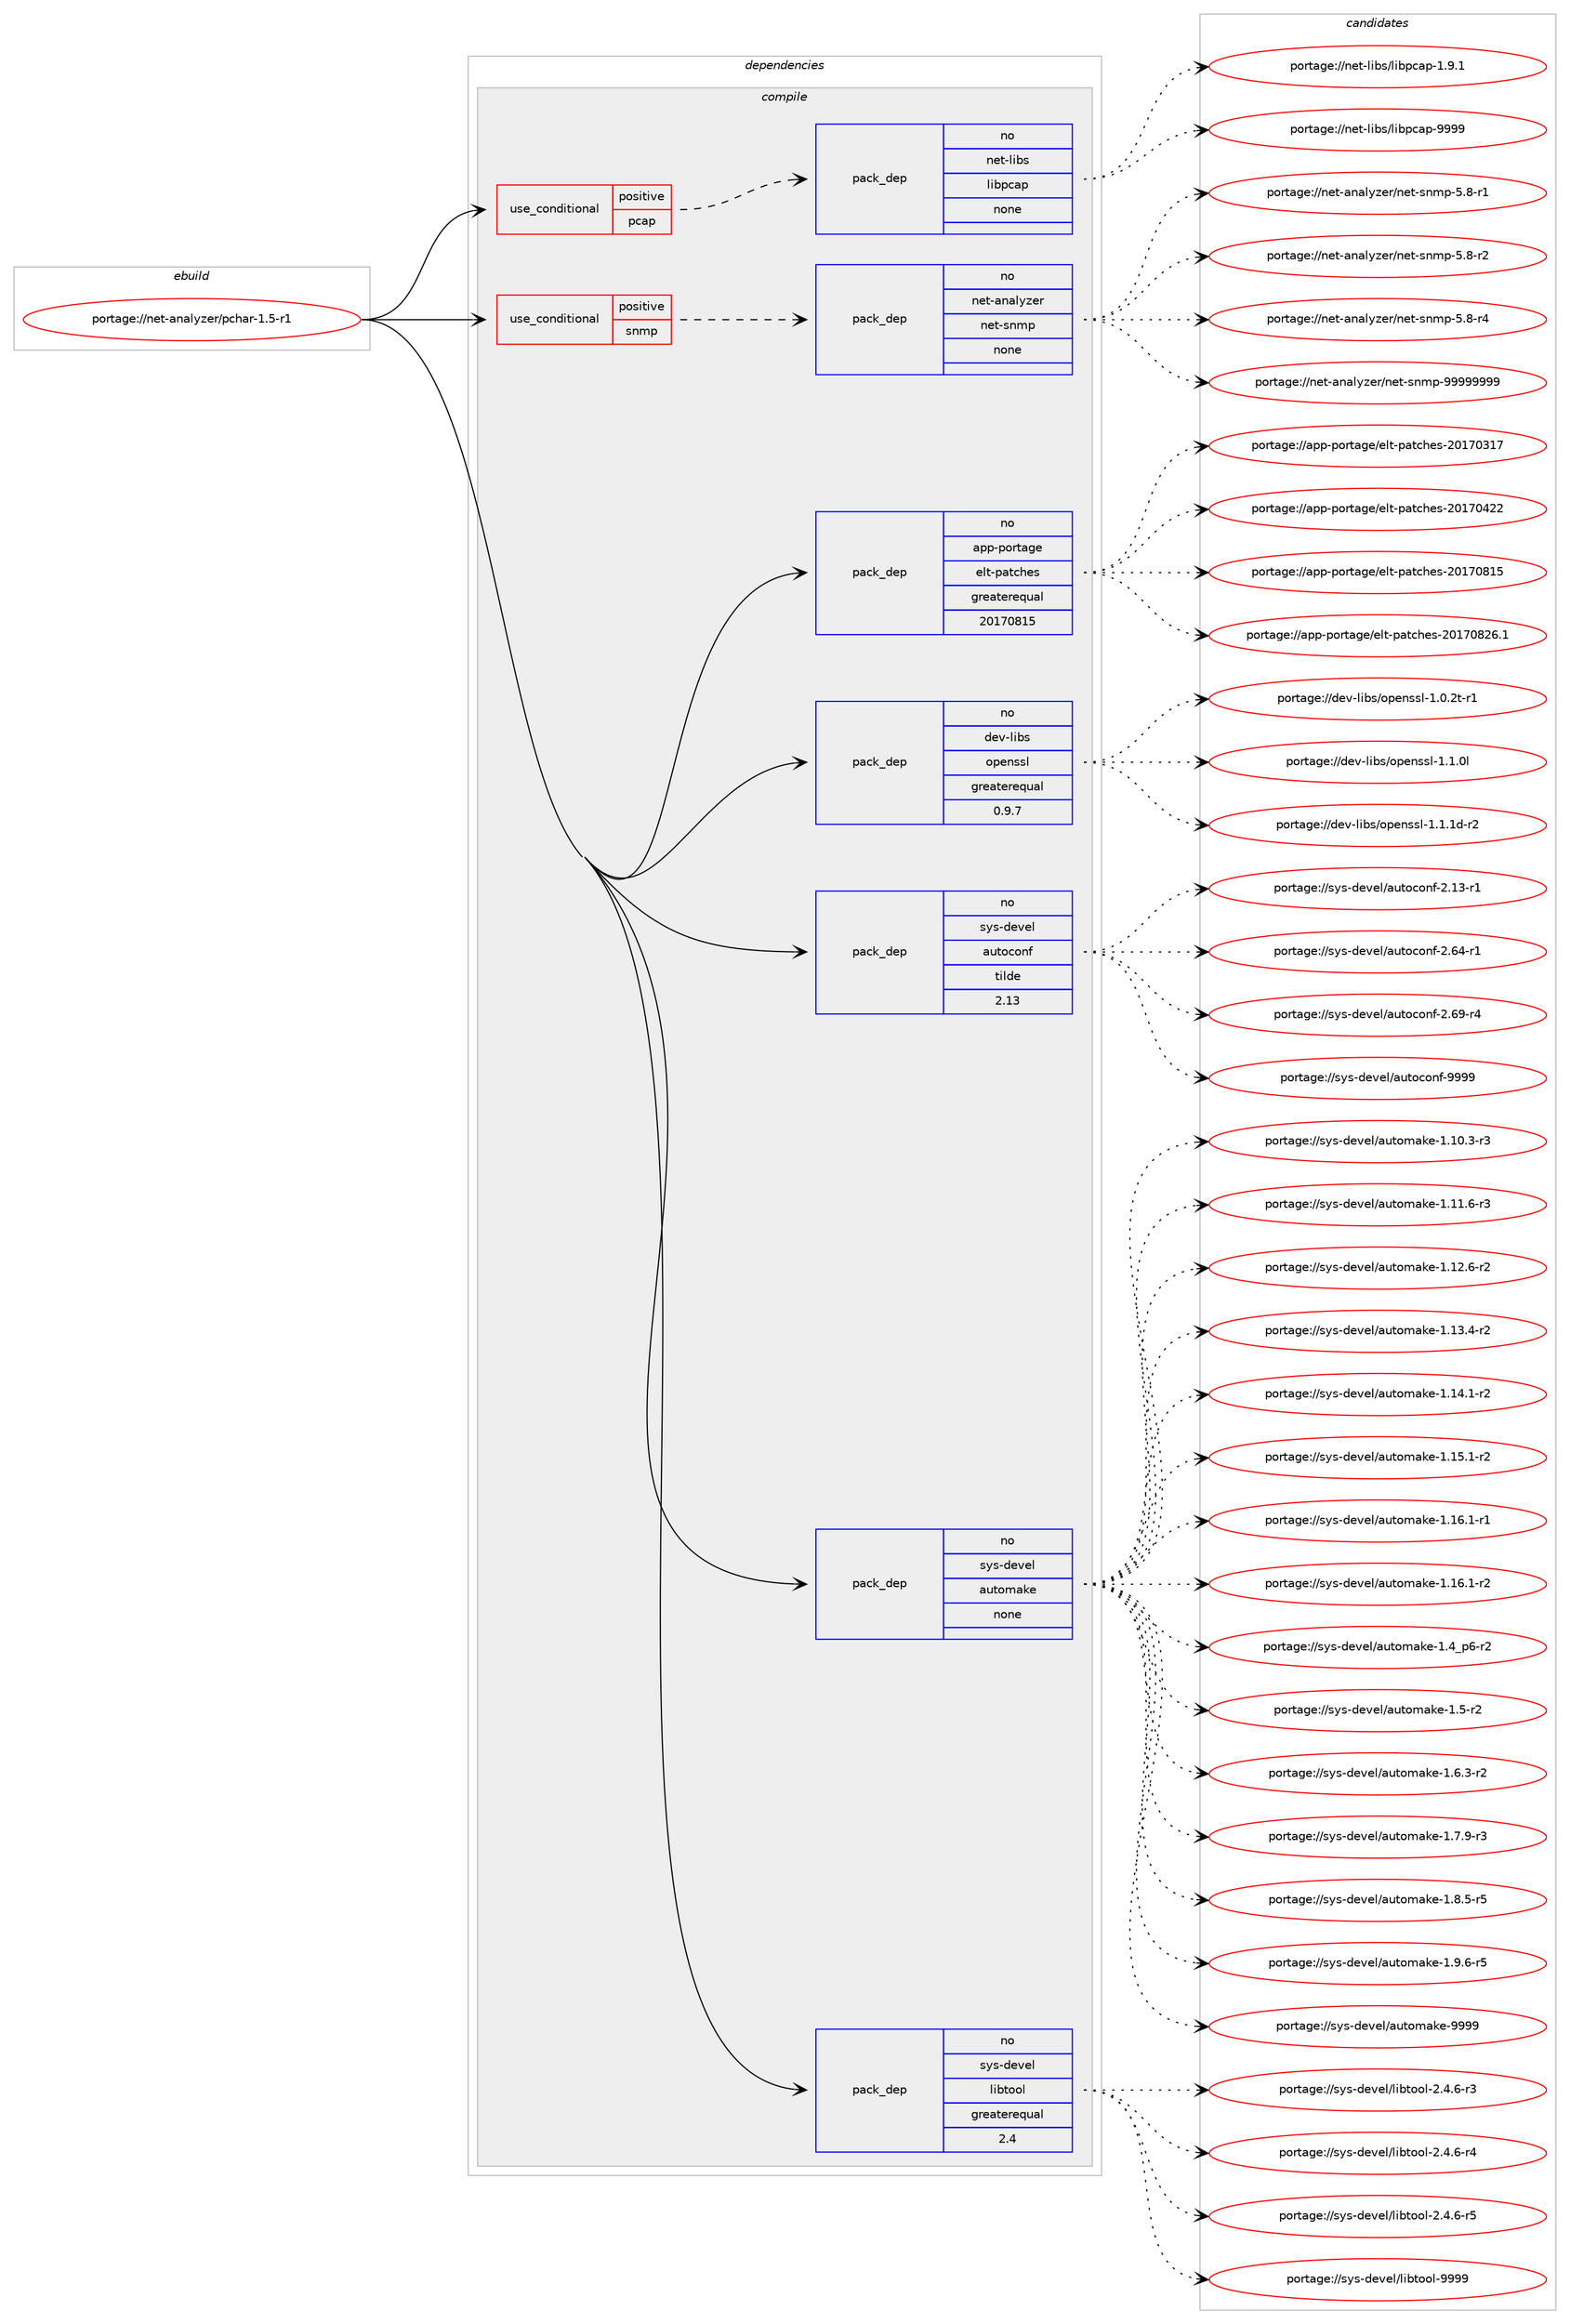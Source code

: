 digraph prolog {

# *************
# Graph options
# *************

newrank=true;
concentrate=true;
compound=true;
graph [rankdir=LR,fontname=Helvetica,fontsize=10,ranksep=1.5];#, ranksep=2.5, nodesep=0.2];
edge  [arrowhead=vee];
node  [fontname=Helvetica,fontsize=10];

# **********
# The ebuild
# **********

subgraph cluster_leftcol {
color=gray;
rank=same;
label=<<i>ebuild</i>>;
id [label="portage://net-analyzer/pchar-1.5-r1", color=red, width=4, href="../net-analyzer/pchar-1.5-r1.svg"];
}

# ****************
# The dependencies
# ****************

subgraph cluster_midcol {
color=gray;
label=<<i>dependencies</i>>;
subgraph cluster_compile {
fillcolor="#eeeeee";
style=filled;
label=<<i>compile</i>>;
subgraph cond86760 {
dependency348081 [label=<<TABLE BORDER="0" CELLBORDER="1" CELLSPACING="0" CELLPADDING="4"><TR><TD ROWSPAN="3" CELLPADDING="10">use_conditional</TD></TR><TR><TD>positive</TD></TR><TR><TD>pcap</TD></TR></TABLE>>, shape=none, color=red];
subgraph pack255593 {
dependency348082 [label=<<TABLE BORDER="0" CELLBORDER="1" CELLSPACING="0" CELLPADDING="4" WIDTH="220"><TR><TD ROWSPAN="6" CELLPADDING="30">pack_dep</TD></TR><TR><TD WIDTH="110">no</TD></TR><TR><TD>net-libs</TD></TR><TR><TD>libpcap</TD></TR><TR><TD>none</TD></TR><TR><TD></TD></TR></TABLE>>, shape=none, color=blue];
}
dependency348081:e -> dependency348082:w [weight=20,style="dashed",arrowhead="vee"];
}
id:e -> dependency348081:w [weight=20,style="solid",arrowhead="vee"];
subgraph cond86761 {
dependency348083 [label=<<TABLE BORDER="0" CELLBORDER="1" CELLSPACING="0" CELLPADDING="4"><TR><TD ROWSPAN="3" CELLPADDING="10">use_conditional</TD></TR><TR><TD>positive</TD></TR><TR><TD>snmp</TD></TR></TABLE>>, shape=none, color=red];
subgraph pack255594 {
dependency348084 [label=<<TABLE BORDER="0" CELLBORDER="1" CELLSPACING="0" CELLPADDING="4" WIDTH="220"><TR><TD ROWSPAN="6" CELLPADDING="30">pack_dep</TD></TR><TR><TD WIDTH="110">no</TD></TR><TR><TD>net-analyzer</TD></TR><TR><TD>net-snmp</TD></TR><TR><TD>none</TD></TR><TR><TD></TD></TR></TABLE>>, shape=none, color=blue];
}
dependency348083:e -> dependency348084:w [weight=20,style="dashed",arrowhead="vee"];
}
id:e -> dependency348083:w [weight=20,style="solid",arrowhead="vee"];
subgraph pack255595 {
dependency348085 [label=<<TABLE BORDER="0" CELLBORDER="1" CELLSPACING="0" CELLPADDING="4" WIDTH="220"><TR><TD ROWSPAN="6" CELLPADDING="30">pack_dep</TD></TR><TR><TD WIDTH="110">no</TD></TR><TR><TD>app-portage</TD></TR><TR><TD>elt-patches</TD></TR><TR><TD>greaterequal</TD></TR><TR><TD>20170815</TD></TR></TABLE>>, shape=none, color=blue];
}
id:e -> dependency348085:w [weight=20,style="solid",arrowhead="vee"];
subgraph pack255596 {
dependency348086 [label=<<TABLE BORDER="0" CELLBORDER="1" CELLSPACING="0" CELLPADDING="4" WIDTH="220"><TR><TD ROWSPAN="6" CELLPADDING="30">pack_dep</TD></TR><TR><TD WIDTH="110">no</TD></TR><TR><TD>dev-libs</TD></TR><TR><TD>openssl</TD></TR><TR><TD>greaterequal</TD></TR><TR><TD>0.9.7</TD></TR></TABLE>>, shape=none, color=blue];
}
id:e -> dependency348086:w [weight=20,style="solid",arrowhead="vee"];
subgraph pack255597 {
dependency348087 [label=<<TABLE BORDER="0" CELLBORDER="1" CELLSPACING="0" CELLPADDING="4" WIDTH="220"><TR><TD ROWSPAN="6" CELLPADDING="30">pack_dep</TD></TR><TR><TD WIDTH="110">no</TD></TR><TR><TD>sys-devel</TD></TR><TR><TD>autoconf</TD></TR><TR><TD>tilde</TD></TR><TR><TD>2.13</TD></TR></TABLE>>, shape=none, color=blue];
}
id:e -> dependency348087:w [weight=20,style="solid",arrowhead="vee"];
subgraph pack255598 {
dependency348088 [label=<<TABLE BORDER="0" CELLBORDER="1" CELLSPACING="0" CELLPADDING="4" WIDTH="220"><TR><TD ROWSPAN="6" CELLPADDING="30">pack_dep</TD></TR><TR><TD WIDTH="110">no</TD></TR><TR><TD>sys-devel</TD></TR><TR><TD>automake</TD></TR><TR><TD>none</TD></TR><TR><TD></TD></TR></TABLE>>, shape=none, color=blue];
}
id:e -> dependency348088:w [weight=20,style="solid",arrowhead="vee"];
subgraph pack255599 {
dependency348089 [label=<<TABLE BORDER="0" CELLBORDER="1" CELLSPACING="0" CELLPADDING="4" WIDTH="220"><TR><TD ROWSPAN="6" CELLPADDING="30">pack_dep</TD></TR><TR><TD WIDTH="110">no</TD></TR><TR><TD>sys-devel</TD></TR><TR><TD>libtool</TD></TR><TR><TD>greaterequal</TD></TR><TR><TD>2.4</TD></TR></TABLE>>, shape=none, color=blue];
}
id:e -> dependency348089:w [weight=20,style="solid",arrowhead="vee"];
}
subgraph cluster_compileandrun {
fillcolor="#eeeeee";
style=filled;
label=<<i>compile and run</i>>;
}
subgraph cluster_run {
fillcolor="#eeeeee";
style=filled;
label=<<i>run</i>>;
}
}

# **************
# The candidates
# **************

subgraph cluster_choices {
rank=same;
color=gray;
label=<<i>candidates</i>>;

subgraph choice255593 {
color=black;
nodesep=1;
choiceportage110101116451081059811547108105981129997112454946574649 [label="portage://net-libs/libpcap-1.9.1", color=red, width=4,href="../net-libs/libpcap-1.9.1.svg"];
choiceportage1101011164510810598115471081059811299971124557575757 [label="portage://net-libs/libpcap-9999", color=red, width=4,href="../net-libs/libpcap-9999.svg"];
dependency348082:e -> choiceportage110101116451081059811547108105981129997112454946574649:w [style=dotted,weight="100"];
dependency348082:e -> choiceportage1101011164510810598115471081059811299971124557575757:w [style=dotted,weight="100"];
}
subgraph choice255594 {
color=black;
nodesep=1;
choiceportage1101011164597110971081211221011144711010111645115110109112455346564511449 [label="portage://net-analyzer/net-snmp-5.8-r1", color=red, width=4,href="../net-analyzer/net-snmp-5.8-r1.svg"];
choiceportage1101011164597110971081211221011144711010111645115110109112455346564511450 [label="portage://net-analyzer/net-snmp-5.8-r2", color=red, width=4,href="../net-analyzer/net-snmp-5.8-r2.svg"];
choiceportage1101011164597110971081211221011144711010111645115110109112455346564511452 [label="portage://net-analyzer/net-snmp-5.8-r4", color=red, width=4,href="../net-analyzer/net-snmp-5.8-r4.svg"];
choiceportage1101011164597110971081211221011144711010111645115110109112455757575757575757 [label="portage://net-analyzer/net-snmp-99999999", color=red, width=4,href="../net-analyzer/net-snmp-99999999.svg"];
dependency348084:e -> choiceportage1101011164597110971081211221011144711010111645115110109112455346564511449:w [style=dotted,weight="100"];
dependency348084:e -> choiceportage1101011164597110971081211221011144711010111645115110109112455346564511450:w [style=dotted,weight="100"];
dependency348084:e -> choiceportage1101011164597110971081211221011144711010111645115110109112455346564511452:w [style=dotted,weight="100"];
dependency348084:e -> choiceportage1101011164597110971081211221011144711010111645115110109112455757575757575757:w [style=dotted,weight="100"];
}
subgraph choice255595 {
color=black;
nodesep=1;
choiceportage97112112451121111141169710310147101108116451129711699104101115455048495548514955 [label="portage://app-portage/elt-patches-20170317", color=red, width=4,href="../app-portage/elt-patches-20170317.svg"];
choiceportage97112112451121111141169710310147101108116451129711699104101115455048495548525050 [label="portage://app-portage/elt-patches-20170422", color=red, width=4,href="../app-portage/elt-patches-20170422.svg"];
choiceportage97112112451121111141169710310147101108116451129711699104101115455048495548564953 [label="portage://app-portage/elt-patches-20170815", color=red, width=4,href="../app-portage/elt-patches-20170815.svg"];
choiceportage971121124511211111411697103101471011081164511297116991041011154550484955485650544649 [label="portage://app-portage/elt-patches-20170826.1", color=red, width=4,href="../app-portage/elt-patches-20170826.1.svg"];
dependency348085:e -> choiceportage97112112451121111141169710310147101108116451129711699104101115455048495548514955:w [style=dotted,weight="100"];
dependency348085:e -> choiceportage97112112451121111141169710310147101108116451129711699104101115455048495548525050:w [style=dotted,weight="100"];
dependency348085:e -> choiceportage97112112451121111141169710310147101108116451129711699104101115455048495548564953:w [style=dotted,weight="100"];
dependency348085:e -> choiceportage971121124511211111411697103101471011081164511297116991041011154550484955485650544649:w [style=dotted,weight="100"];
}
subgraph choice255596 {
color=black;
nodesep=1;
choiceportage1001011184510810598115471111121011101151151084549464846501164511449 [label="portage://dev-libs/openssl-1.0.2t-r1", color=red, width=4,href="../dev-libs/openssl-1.0.2t-r1.svg"];
choiceportage100101118451081059811547111112101110115115108454946494648108 [label="portage://dev-libs/openssl-1.1.0l", color=red, width=4,href="../dev-libs/openssl-1.1.0l.svg"];
choiceportage1001011184510810598115471111121011101151151084549464946491004511450 [label="portage://dev-libs/openssl-1.1.1d-r2", color=red, width=4,href="../dev-libs/openssl-1.1.1d-r2.svg"];
dependency348086:e -> choiceportage1001011184510810598115471111121011101151151084549464846501164511449:w [style=dotted,weight="100"];
dependency348086:e -> choiceportage100101118451081059811547111112101110115115108454946494648108:w [style=dotted,weight="100"];
dependency348086:e -> choiceportage1001011184510810598115471111121011101151151084549464946491004511450:w [style=dotted,weight="100"];
}
subgraph choice255597 {
color=black;
nodesep=1;
choiceportage1151211154510010111810110847971171161119911111010245504649514511449 [label="portage://sys-devel/autoconf-2.13-r1", color=red, width=4,href="../sys-devel/autoconf-2.13-r1.svg"];
choiceportage1151211154510010111810110847971171161119911111010245504654524511449 [label="portage://sys-devel/autoconf-2.64-r1", color=red, width=4,href="../sys-devel/autoconf-2.64-r1.svg"];
choiceportage1151211154510010111810110847971171161119911111010245504654574511452 [label="portage://sys-devel/autoconf-2.69-r4", color=red, width=4,href="../sys-devel/autoconf-2.69-r4.svg"];
choiceportage115121115451001011181011084797117116111991111101024557575757 [label="portage://sys-devel/autoconf-9999", color=red, width=4,href="../sys-devel/autoconf-9999.svg"];
dependency348087:e -> choiceportage1151211154510010111810110847971171161119911111010245504649514511449:w [style=dotted,weight="100"];
dependency348087:e -> choiceportage1151211154510010111810110847971171161119911111010245504654524511449:w [style=dotted,weight="100"];
dependency348087:e -> choiceportage1151211154510010111810110847971171161119911111010245504654574511452:w [style=dotted,weight="100"];
dependency348087:e -> choiceportage115121115451001011181011084797117116111991111101024557575757:w [style=dotted,weight="100"];
}
subgraph choice255598 {
color=black;
nodesep=1;
choiceportage11512111545100101118101108479711711611110997107101454946494846514511451 [label="portage://sys-devel/automake-1.10.3-r3", color=red, width=4,href="../sys-devel/automake-1.10.3-r3.svg"];
choiceportage11512111545100101118101108479711711611110997107101454946494946544511451 [label="portage://sys-devel/automake-1.11.6-r3", color=red, width=4,href="../sys-devel/automake-1.11.6-r3.svg"];
choiceportage11512111545100101118101108479711711611110997107101454946495046544511450 [label="portage://sys-devel/automake-1.12.6-r2", color=red, width=4,href="../sys-devel/automake-1.12.6-r2.svg"];
choiceportage11512111545100101118101108479711711611110997107101454946495146524511450 [label="portage://sys-devel/automake-1.13.4-r2", color=red, width=4,href="../sys-devel/automake-1.13.4-r2.svg"];
choiceportage11512111545100101118101108479711711611110997107101454946495246494511450 [label="portage://sys-devel/automake-1.14.1-r2", color=red, width=4,href="../sys-devel/automake-1.14.1-r2.svg"];
choiceportage11512111545100101118101108479711711611110997107101454946495346494511450 [label="portage://sys-devel/automake-1.15.1-r2", color=red, width=4,href="../sys-devel/automake-1.15.1-r2.svg"];
choiceportage11512111545100101118101108479711711611110997107101454946495446494511449 [label="portage://sys-devel/automake-1.16.1-r1", color=red, width=4,href="../sys-devel/automake-1.16.1-r1.svg"];
choiceportage11512111545100101118101108479711711611110997107101454946495446494511450 [label="portage://sys-devel/automake-1.16.1-r2", color=red, width=4,href="../sys-devel/automake-1.16.1-r2.svg"];
choiceportage115121115451001011181011084797117116111109971071014549465295112544511450 [label="portage://sys-devel/automake-1.4_p6-r2", color=red, width=4,href="../sys-devel/automake-1.4_p6-r2.svg"];
choiceportage11512111545100101118101108479711711611110997107101454946534511450 [label="portage://sys-devel/automake-1.5-r2", color=red, width=4,href="../sys-devel/automake-1.5-r2.svg"];
choiceportage115121115451001011181011084797117116111109971071014549465446514511450 [label="portage://sys-devel/automake-1.6.3-r2", color=red, width=4,href="../sys-devel/automake-1.6.3-r2.svg"];
choiceportage115121115451001011181011084797117116111109971071014549465546574511451 [label="portage://sys-devel/automake-1.7.9-r3", color=red, width=4,href="../sys-devel/automake-1.7.9-r3.svg"];
choiceportage115121115451001011181011084797117116111109971071014549465646534511453 [label="portage://sys-devel/automake-1.8.5-r5", color=red, width=4,href="../sys-devel/automake-1.8.5-r5.svg"];
choiceportage115121115451001011181011084797117116111109971071014549465746544511453 [label="portage://sys-devel/automake-1.9.6-r5", color=red, width=4,href="../sys-devel/automake-1.9.6-r5.svg"];
choiceportage115121115451001011181011084797117116111109971071014557575757 [label="portage://sys-devel/automake-9999", color=red, width=4,href="../sys-devel/automake-9999.svg"];
dependency348088:e -> choiceportage11512111545100101118101108479711711611110997107101454946494846514511451:w [style=dotted,weight="100"];
dependency348088:e -> choiceportage11512111545100101118101108479711711611110997107101454946494946544511451:w [style=dotted,weight="100"];
dependency348088:e -> choiceportage11512111545100101118101108479711711611110997107101454946495046544511450:w [style=dotted,weight="100"];
dependency348088:e -> choiceportage11512111545100101118101108479711711611110997107101454946495146524511450:w [style=dotted,weight="100"];
dependency348088:e -> choiceportage11512111545100101118101108479711711611110997107101454946495246494511450:w [style=dotted,weight="100"];
dependency348088:e -> choiceportage11512111545100101118101108479711711611110997107101454946495346494511450:w [style=dotted,weight="100"];
dependency348088:e -> choiceportage11512111545100101118101108479711711611110997107101454946495446494511449:w [style=dotted,weight="100"];
dependency348088:e -> choiceportage11512111545100101118101108479711711611110997107101454946495446494511450:w [style=dotted,weight="100"];
dependency348088:e -> choiceportage115121115451001011181011084797117116111109971071014549465295112544511450:w [style=dotted,weight="100"];
dependency348088:e -> choiceportage11512111545100101118101108479711711611110997107101454946534511450:w [style=dotted,weight="100"];
dependency348088:e -> choiceportage115121115451001011181011084797117116111109971071014549465446514511450:w [style=dotted,weight="100"];
dependency348088:e -> choiceportage115121115451001011181011084797117116111109971071014549465546574511451:w [style=dotted,weight="100"];
dependency348088:e -> choiceportage115121115451001011181011084797117116111109971071014549465646534511453:w [style=dotted,weight="100"];
dependency348088:e -> choiceportage115121115451001011181011084797117116111109971071014549465746544511453:w [style=dotted,weight="100"];
dependency348088:e -> choiceportage115121115451001011181011084797117116111109971071014557575757:w [style=dotted,weight="100"];
}
subgraph choice255599 {
color=black;
nodesep=1;
choiceportage1151211154510010111810110847108105981161111111084550465246544511451 [label="portage://sys-devel/libtool-2.4.6-r3", color=red, width=4,href="../sys-devel/libtool-2.4.6-r3.svg"];
choiceportage1151211154510010111810110847108105981161111111084550465246544511452 [label="portage://sys-devel/libtool-2.4.6-r4", color=red, width=4,href="../sys-devel/libtool-2.4.6-r4.svg"];
choiceportage1151211154510010111810110847108105981161111111084550465246544511453 [label="portage://sys-devel/libtool-2.4.6-r5", color=red, width=4,href="../sys-devel/libtool-2.4.6-r5.svg"];
choiceportage1151211154510010111810110847108105981161111111084557575757 [label="portage://sys-devel/libtool-9999", color=red, width=4,href="../sys-devel/libtool-9999.svg"];
dependency348089:e -> choiceportage1151211154510010111810110847108105981161111111084550465246544511451:w [style=dotted,weight="100"];
dependency348089:e -> choiceportage1151211154510010111810110847108105981161111111084550465246544511452:w [style=dotted,weight="100"];
dependency348089:e -> choiceportage1151211154510010111810110847108105981161111111084550465246544511453:w [style=dotted,weight="100"];
dependency348089:e -> choiceportage1151211154510010111810110847108105981161111111084557575757:w [style=dotted,weight="100"];
}
}

}
